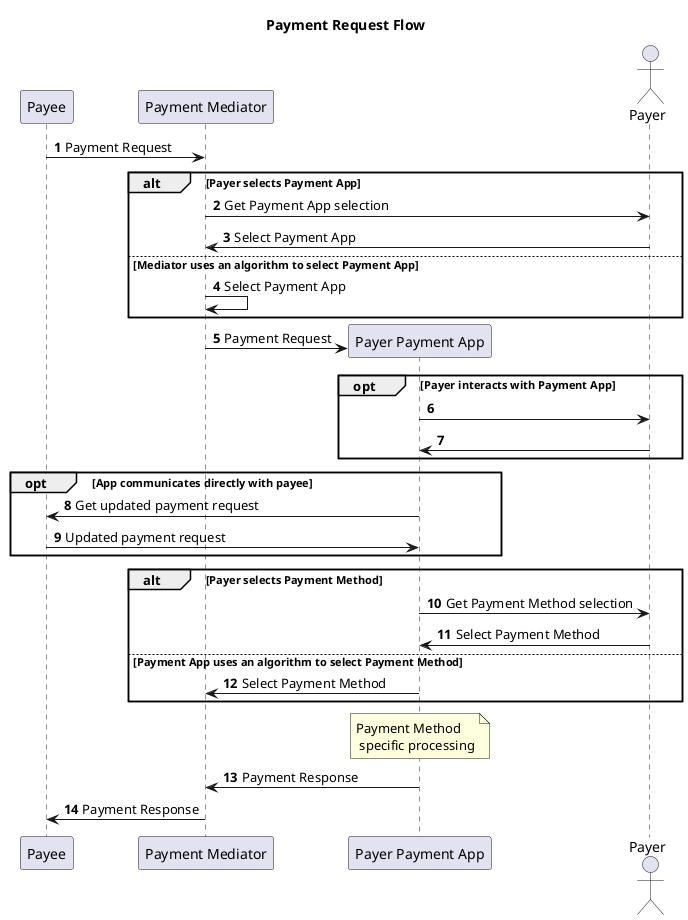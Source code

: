 @startuml
autonumber

Participant "Payee" as Payee
Participant "Payment Mediator" as Mediator
Participant "Payer Payment App" as App
Actor "Payer" as Payer

title Payment Request Flow

Payee->Mediator: Payment Request

alt Payer selects Payment App
    Mediator->Payer: Get Payment App selection
    Payer->Mediator: Select Payment App
else Mediator uses an algorithm to select Payment App
    Mediator->Mediator: Select Payment App
end

create App
Mediator->App: Payment Request

opt Payer interacts with Payment App
    App->Payer
    Payer->App
end

opt App communicates directly with payee
    App->Payee: Get updated payment request
    Payee->App: Updated payment request
end

alt Payer selects Payment Method
    App->Payer: Get Payment Method selection
    Payer->App: Select Payment Method
else Payment App uses an algorithm to select Payment Method
    App->Mediator: Select Payment Method
end

note over App: Payment Method\n specific processing

App->Mediator: Payment Response
Mediator->Payee: Payment Response

@enduml